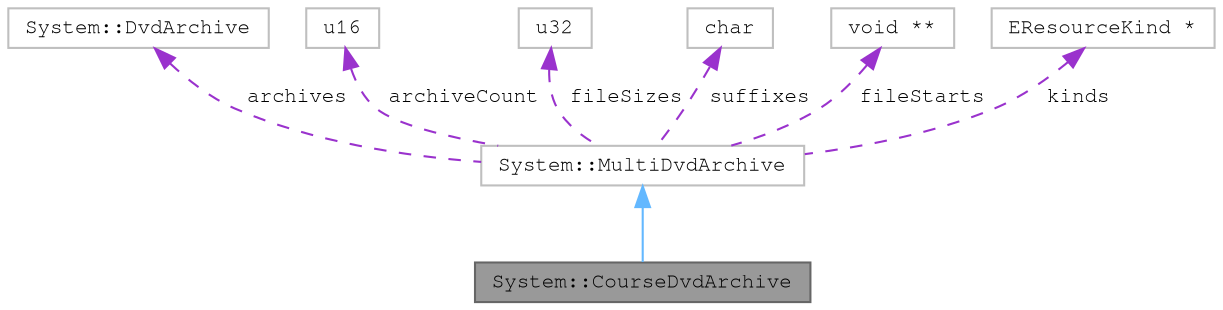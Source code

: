 digraph "System::CourseDvdArchive"
{
 // LATEX_PDF_SIZE
  bgcolor="transparent";
  edge [fontname=FreeMono,fontsize=10,labelfontname=FreeMono,labelfontsize=10];
  node [fontname=FreeMono,fontsize=10,shape=box,height=0.2,width=0.4];
  Node1 [label="System::CourseDvdArchive",height=0.2,width=0.4,color="gray40", fillcolor="grey60", style="filled", fontcolor="black",tooltip=" "];
  Node2 -> Node1 [dir="back",color="steelblue1",style="solid"];
  Node2 [label="System::MultiDvdArchive",height=0.2,width=0.4,color="grey75", fillcolor="white", style="filled",URL="$class_system_1_1_multi_dvd_archive.html",tooltip=" "];
  Node3 -> Node2 [dir="back",color="darkorchid3",style="dashed",label=" archives" ];
  Node3 [label="System::DvdArchive",height=0.2,width=0.4,color="grey75", fillcolor="white", style="filled",URL="$class_system_1_1_dvd_archive.html",tooltip=" "];
  Node4 -> Node2 [dir="back",color="darkorchid3",style="dashed",label=" archiveCount" ];
  Node4 [label="u16",height=0.2,width=0.4,color="grey75", fillcolor="white", style="filled",URL="$classu16.html",tooltip=" "];
  Node5 -> Node2 [dir="back",color="darkorchid3",style="dashed",label=" fileSizes" ];
  Node5 [label="u32",height=0.2,width=0.4,color="grey75", fillcolor="white", style="filled",tooltip=" "];
  Node6 -> Node2 [dir="back",color="darkorchid3",style="dashed",label=" suffixes" ];
  Node6 [label="char",height=0.2,width=0.4,color="grey75", fillcolor="white", style="filled",tooltip=" "];
  Node7 -> Node2 [dir="back",color="darkorchid3",style="dashed",label=" fileStarts" ];
  Node7 [label="void **",height=0.2,width=0.4,color="grey75", fillcolor="white", style="filled",tooltip=" "];
  Node8 -> Node2 [dir="back",color="darkorchid3",style="dashed",label=" kinds" ];
  Node8 [label="EResourceKind *",height=0.2,width=0.4,color="grey75", fillcolor="white", style="filled",tooltip=" "];
}
